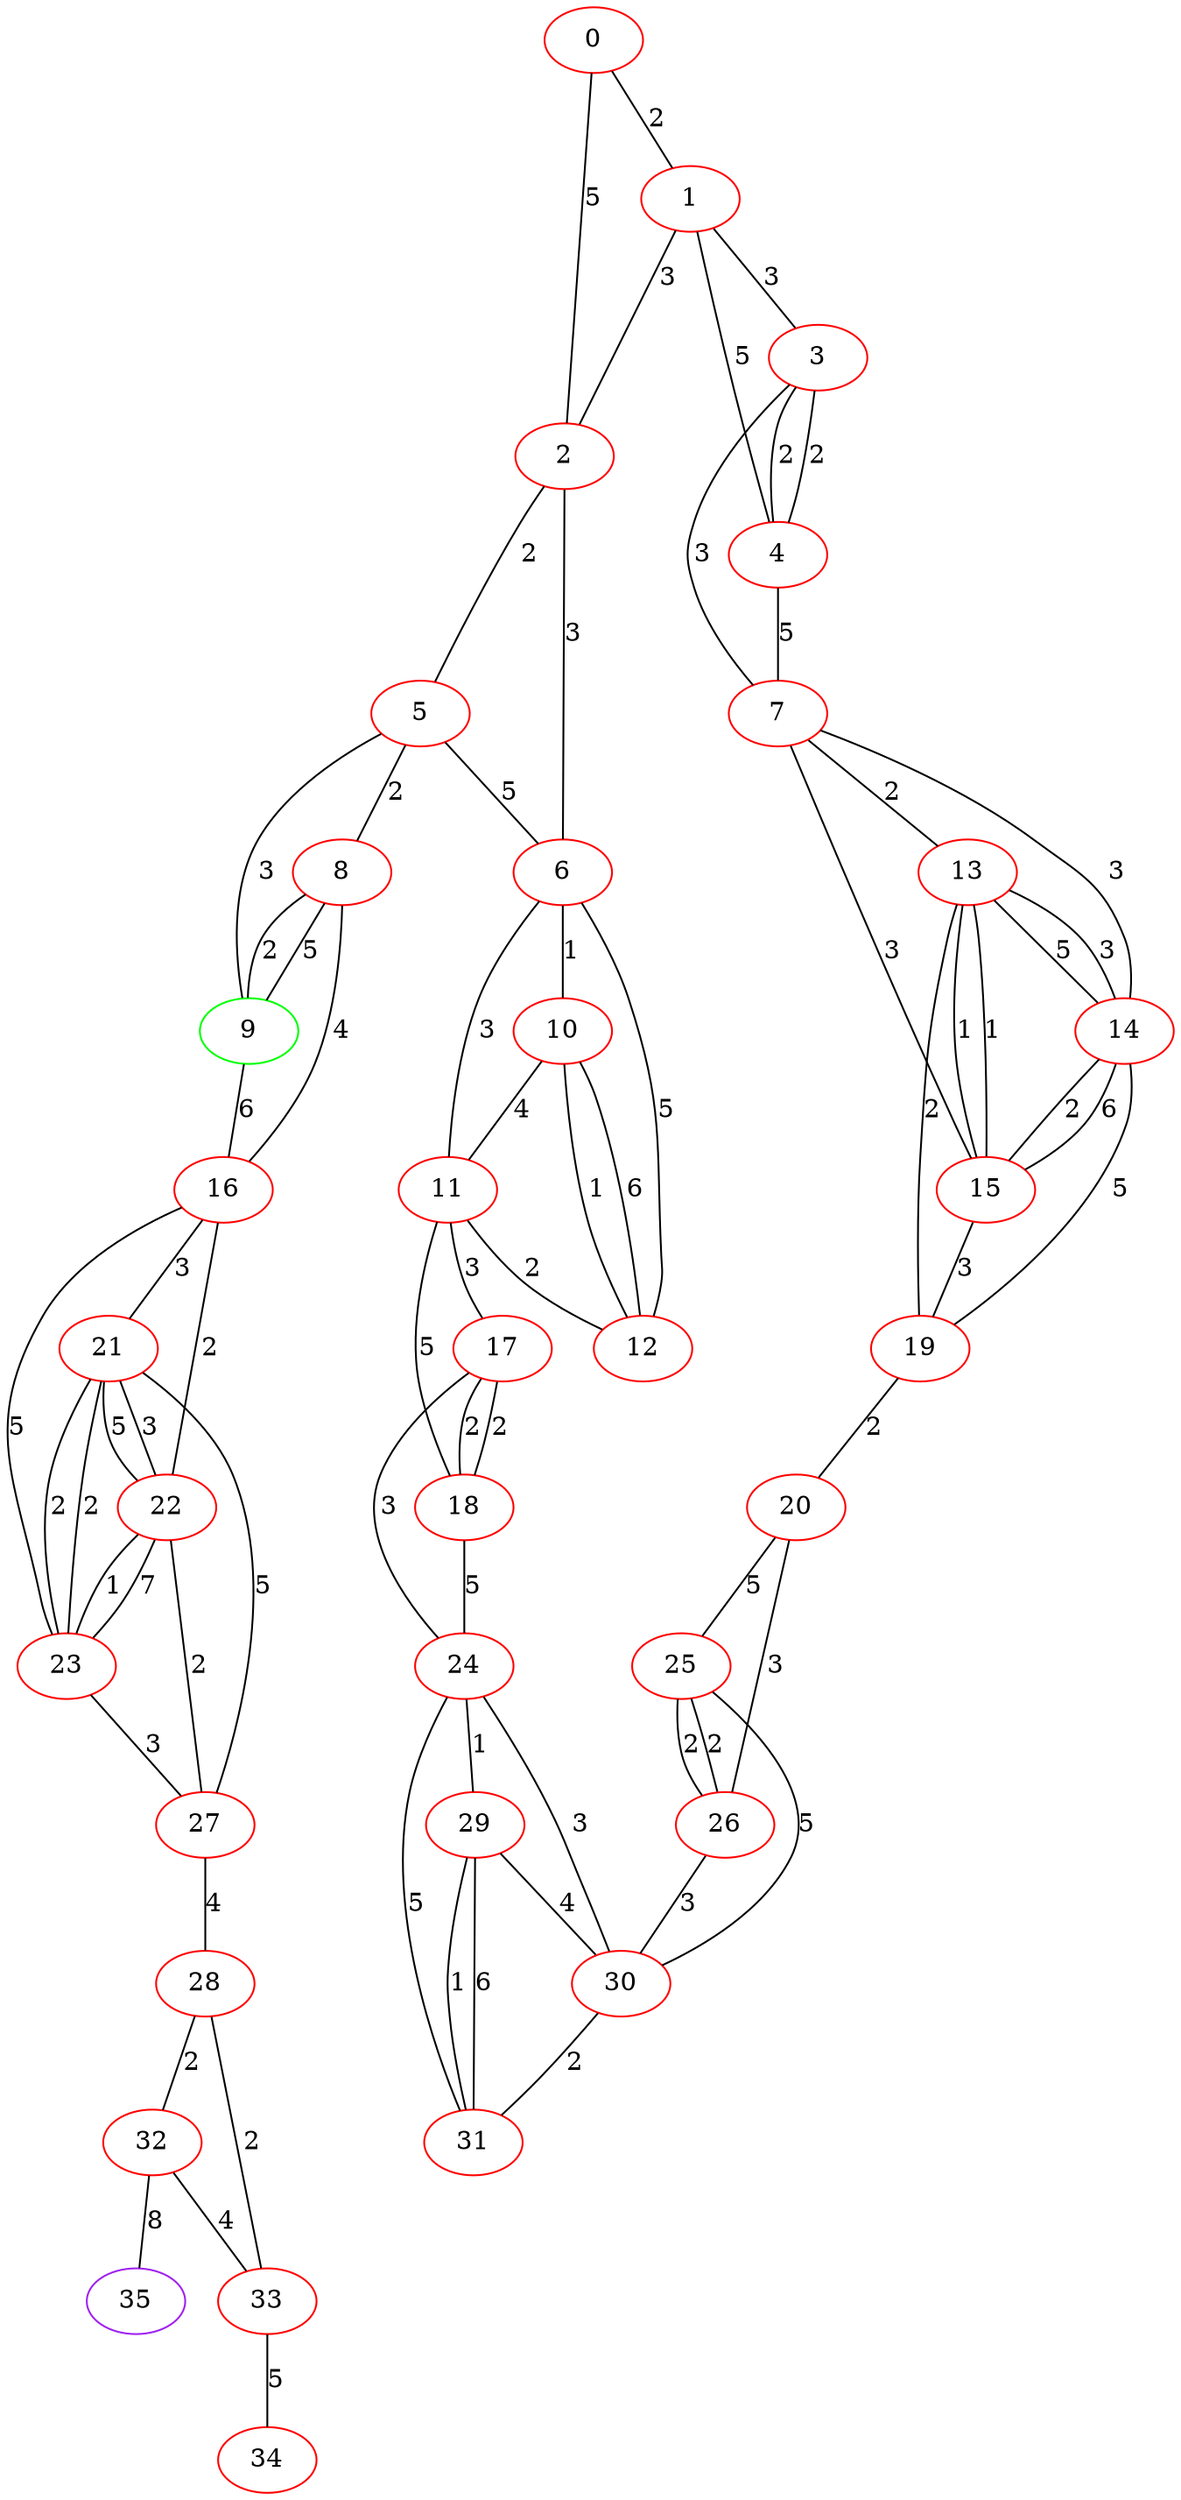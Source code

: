 graph "" {
0 [color=red, weight=1];
1 [color=red, weight=1];
2 [color=red, weight=1];
3 [color=red, weight=1];
4 [color=red, weight=1];
5 [color=red, weight=1];
6 [color=red, weight=1];
7 [color=red, weight=1];
8 [color=red, weight=1];
9 [color=green, weight=2];
10 [color=red, weight=1];
11 [color=red, weight=1];
12 [color=red, weight=1];
13 [color=red, weight=1];
14 [color=red, weight=1];
15 [color=red, weight=1];
16 [color=red, weight=1];
17 [color=red, weight=1];
18 [color=red, weight=1];
19 [color=red, weight=1];
20 [color=red, weight=1];
21 [color=red, weight=1];
22 [color=red, weight=1];
23 [color=red, weight=1];
24 [color=red, weight=1];
25 [color=red, weight=1];
26 [color=red, weight=1];
27 [color=red, weight=1];
28 [color=red, weight=1];
29 [color=red, weight=1];
30 [color=red, weight=1];
31 [color=red, weight=1];
32 [color=red, weight=1];
33 [color=red, weight=1];
34 [color=red, weight=1];
35 [color=purple, weight=4];
0 -- 1  [key=0, label=2];
0 -- 2  [key=0, label=5];
1 -- 2  [key=0, label=3];
1 -- 3  [key=0, label=3];
1 -- 4  [key=0, label=5];
2 -- 5  [key=0, label=2];
2 -- 6  [key=0, label=3];
3 -- 4  [key=0, label=2];
3 -- 4  [key=1, label=2];
3 -- 7  [key=0, label=3];
4 -- 7  [key=0, label=5];
5 -- 8  [key=0, label=2];
5 -- 9  [key=0, label=3];
5 -- 6  [key=0, label=5];
6 -- 11  [key=0, label=3];
6 -- 10  [key=0, label=1];
6 -- 12  [key=0, label=5];
7 -- 13  [key=0, label=2];
7 -- 14  [key=0, label=3];
7 -- 15  [key=0, label=3];
8 -- 16  [key=0, label=4];
8 -- 9  [key=0, label=2];
8 -- 9  [key=1, label=5];
9 -- 16  [key=0, label=6];
10 -- 11  [key=0, label=4];
10 -- 12  [key=0, label=1];
10 -- 12  [key=1, label=6];
11 -- 17  [key=0, label=3];
11 -- 18  [key=0, label=5];
11 -- 12  [key=0, label=2];
13 -- 19  [key=0, label=2];
13 -- 15  [key=0, label=1];
13 -- 15  [key=1, label=1];
13 -- 14  [key=0, label=5];
13 -- 14  [key=1, label=3];
14 -- 19  [key=0, label=5];
14 -- 15  [key=0, label=6];
14 -- 15  [key=1, label=2];
15 -- 19  [key=0, label=3];
16 -- 21  [key=0, label=3];
16 -- 22  [key=0, label=2];
16 -- 23  [key=0, label=5];
17 -- 24  [key=0, label=3];
17 -- 18  [key=0, label=2];
17 -- 18  [key=1, label=2];
18 -- 24  [key=0, label=5];
19 -- 20  [key=0, label=2];
20 -- 25  [key=0, label=5];
20 -- 26  [key=0, label=3];
21 -- 27  [key=0, label=5];
21 -- 22  [key=0, label=3];
21 -- 22  [key=1, label=5];
21 -- 23  [key=0, label=2];
21 -- 23  [key=1, label=2];
22 -- 27  [key=0, label=2];
22 -- 23  [key=0, label=1];
22 -- 23  [key=1, label=7];
23 -- 27  [key=0, label=3];
24 -- 29  [key=0, label=1];
24 -- 30  [key=0, label=3];
24 -- 31  [key=0, label=5];
25 -- 26  [key=0, label=2];
25 -- 26  [key=1, label=2];
25 -- 30  [key=0, label=5];
26 -- 30  [key=0, label=3];
27 -- 28  [key=0, label=4];
28 -- 32  [key=0, label=2];
28 -- 33  [key=0, label=2];
29 -- 30  [key=0, label=4];
29 -- 31  [key=0, label=6];
29 -- 31  [key=1, label=1];
30 -- 31  [key=0, label=2];
32 -- 33  [key=0, label=4];
32 -- 35  [key=0, label=8];
33 -- 34  [key=0, label=5];
}
